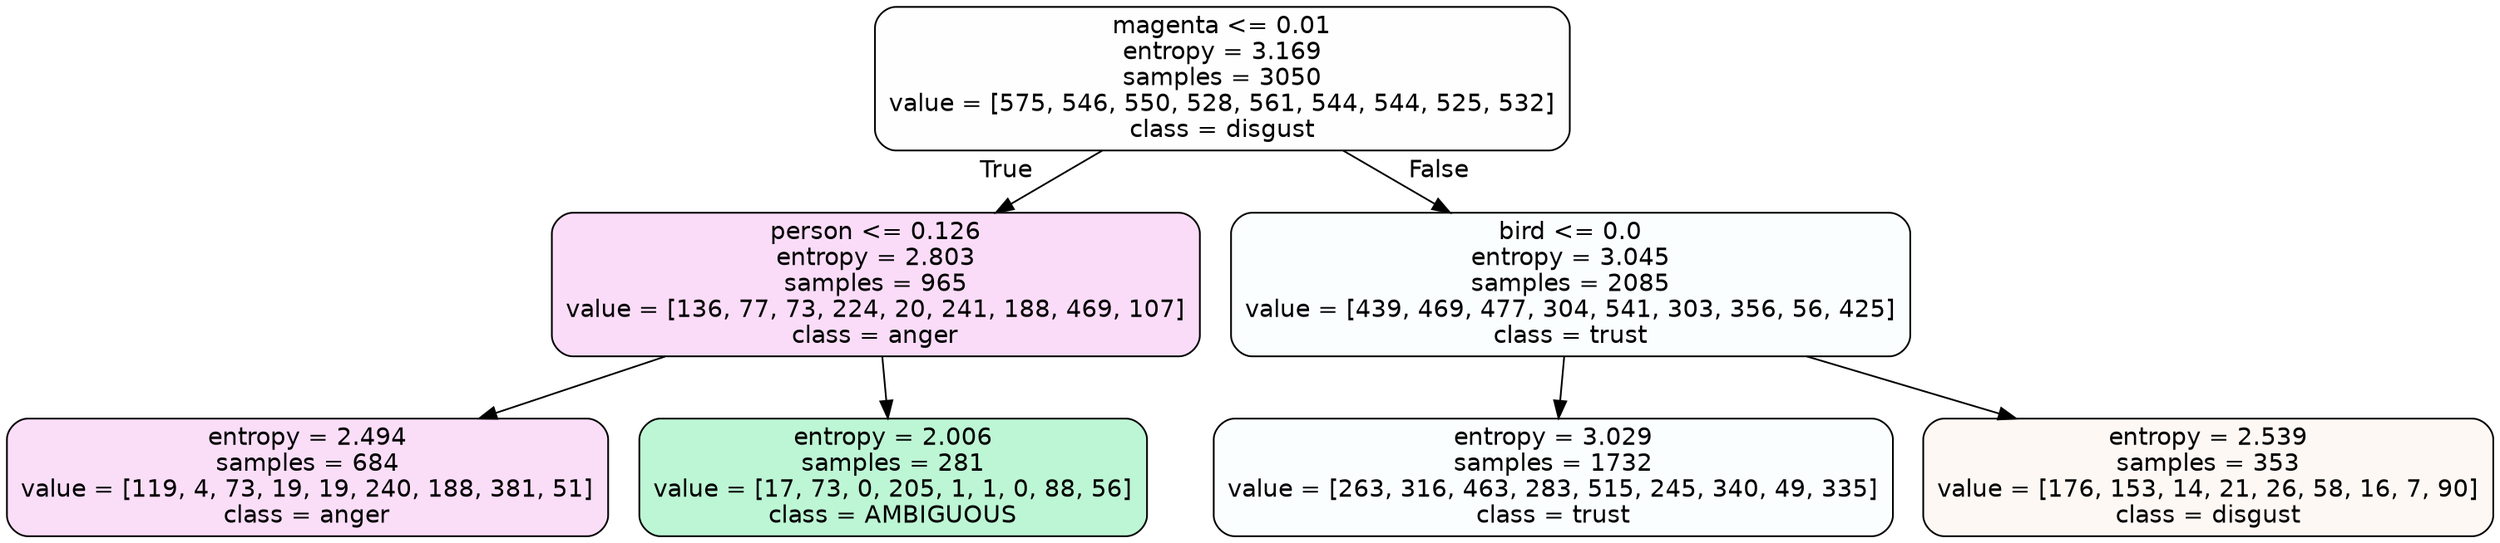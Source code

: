digraph Tree {
node [shape=box, style="filled, rounded", color="black", fontname=helvetica] ;
edge [fontname=helvetica] ;
0 [label="magenta <= 0.01\nentropy = 3.169\nsamples = 3050\nvalue = [575, 546, 550, 528, 561, 544, 544, 525, 532]\nclass = disgust", fillcolor="#e5813901"] ;
1 [label="person <= 0.126\nentropy = 2.803\nsamples = 965\nvalue = [136, 77, 73, 224, 20, 241, 188, 469, 107]\nclass = anger", fillcolor="#e539d72d"] ;
0 -> 1 [labeldistance=2.5, labelangle=45, headlabel="True"] ;
2 [label="entropy = 2.494\nsamples = 684\nvalue = [119, 4, 73, 19, 19, 240, 188, 381, 51]\nclass = anger", fillcolor="#e539d72a"] ;
1 -> 2 ;
3 [label="entropy = 2.006\nsamples = 281\nvalue = [17, 73, 0, 205, 1, 1, 0, 88, 56]\nclass = AMBIGUOUS", fillcolor="#39e58155"] ;
1 -> 3 ;
4 [label="bird <= 0.0\nentropy = 3.045\nsamples = 2085\nvalue = [439, 469, 477, 304, 541, 303, 356, 56, 425]\nclass = trust", fillcolor="#39d7e506"] ;
0 -> 4 [labeldistance=2.5, labelangle=-45, headlabel="False"] ;
5 [label="entropy = 3.029\nsamples = 1732\nvalue = [263, 316, 463, 283, 515, 245, 340, 49, 335]\nclass = trust", fillcolor="#39d7e506"] ;
4 -> 5 ;
6 [label="entropy = 2.539\nsamples = 353\nvalue = [176, 153, 14, 21, 26, 58, 16, 7, 90]\nclass = disgust", fillcolor="#e581390e"] ;
4 -> 6 ;
}